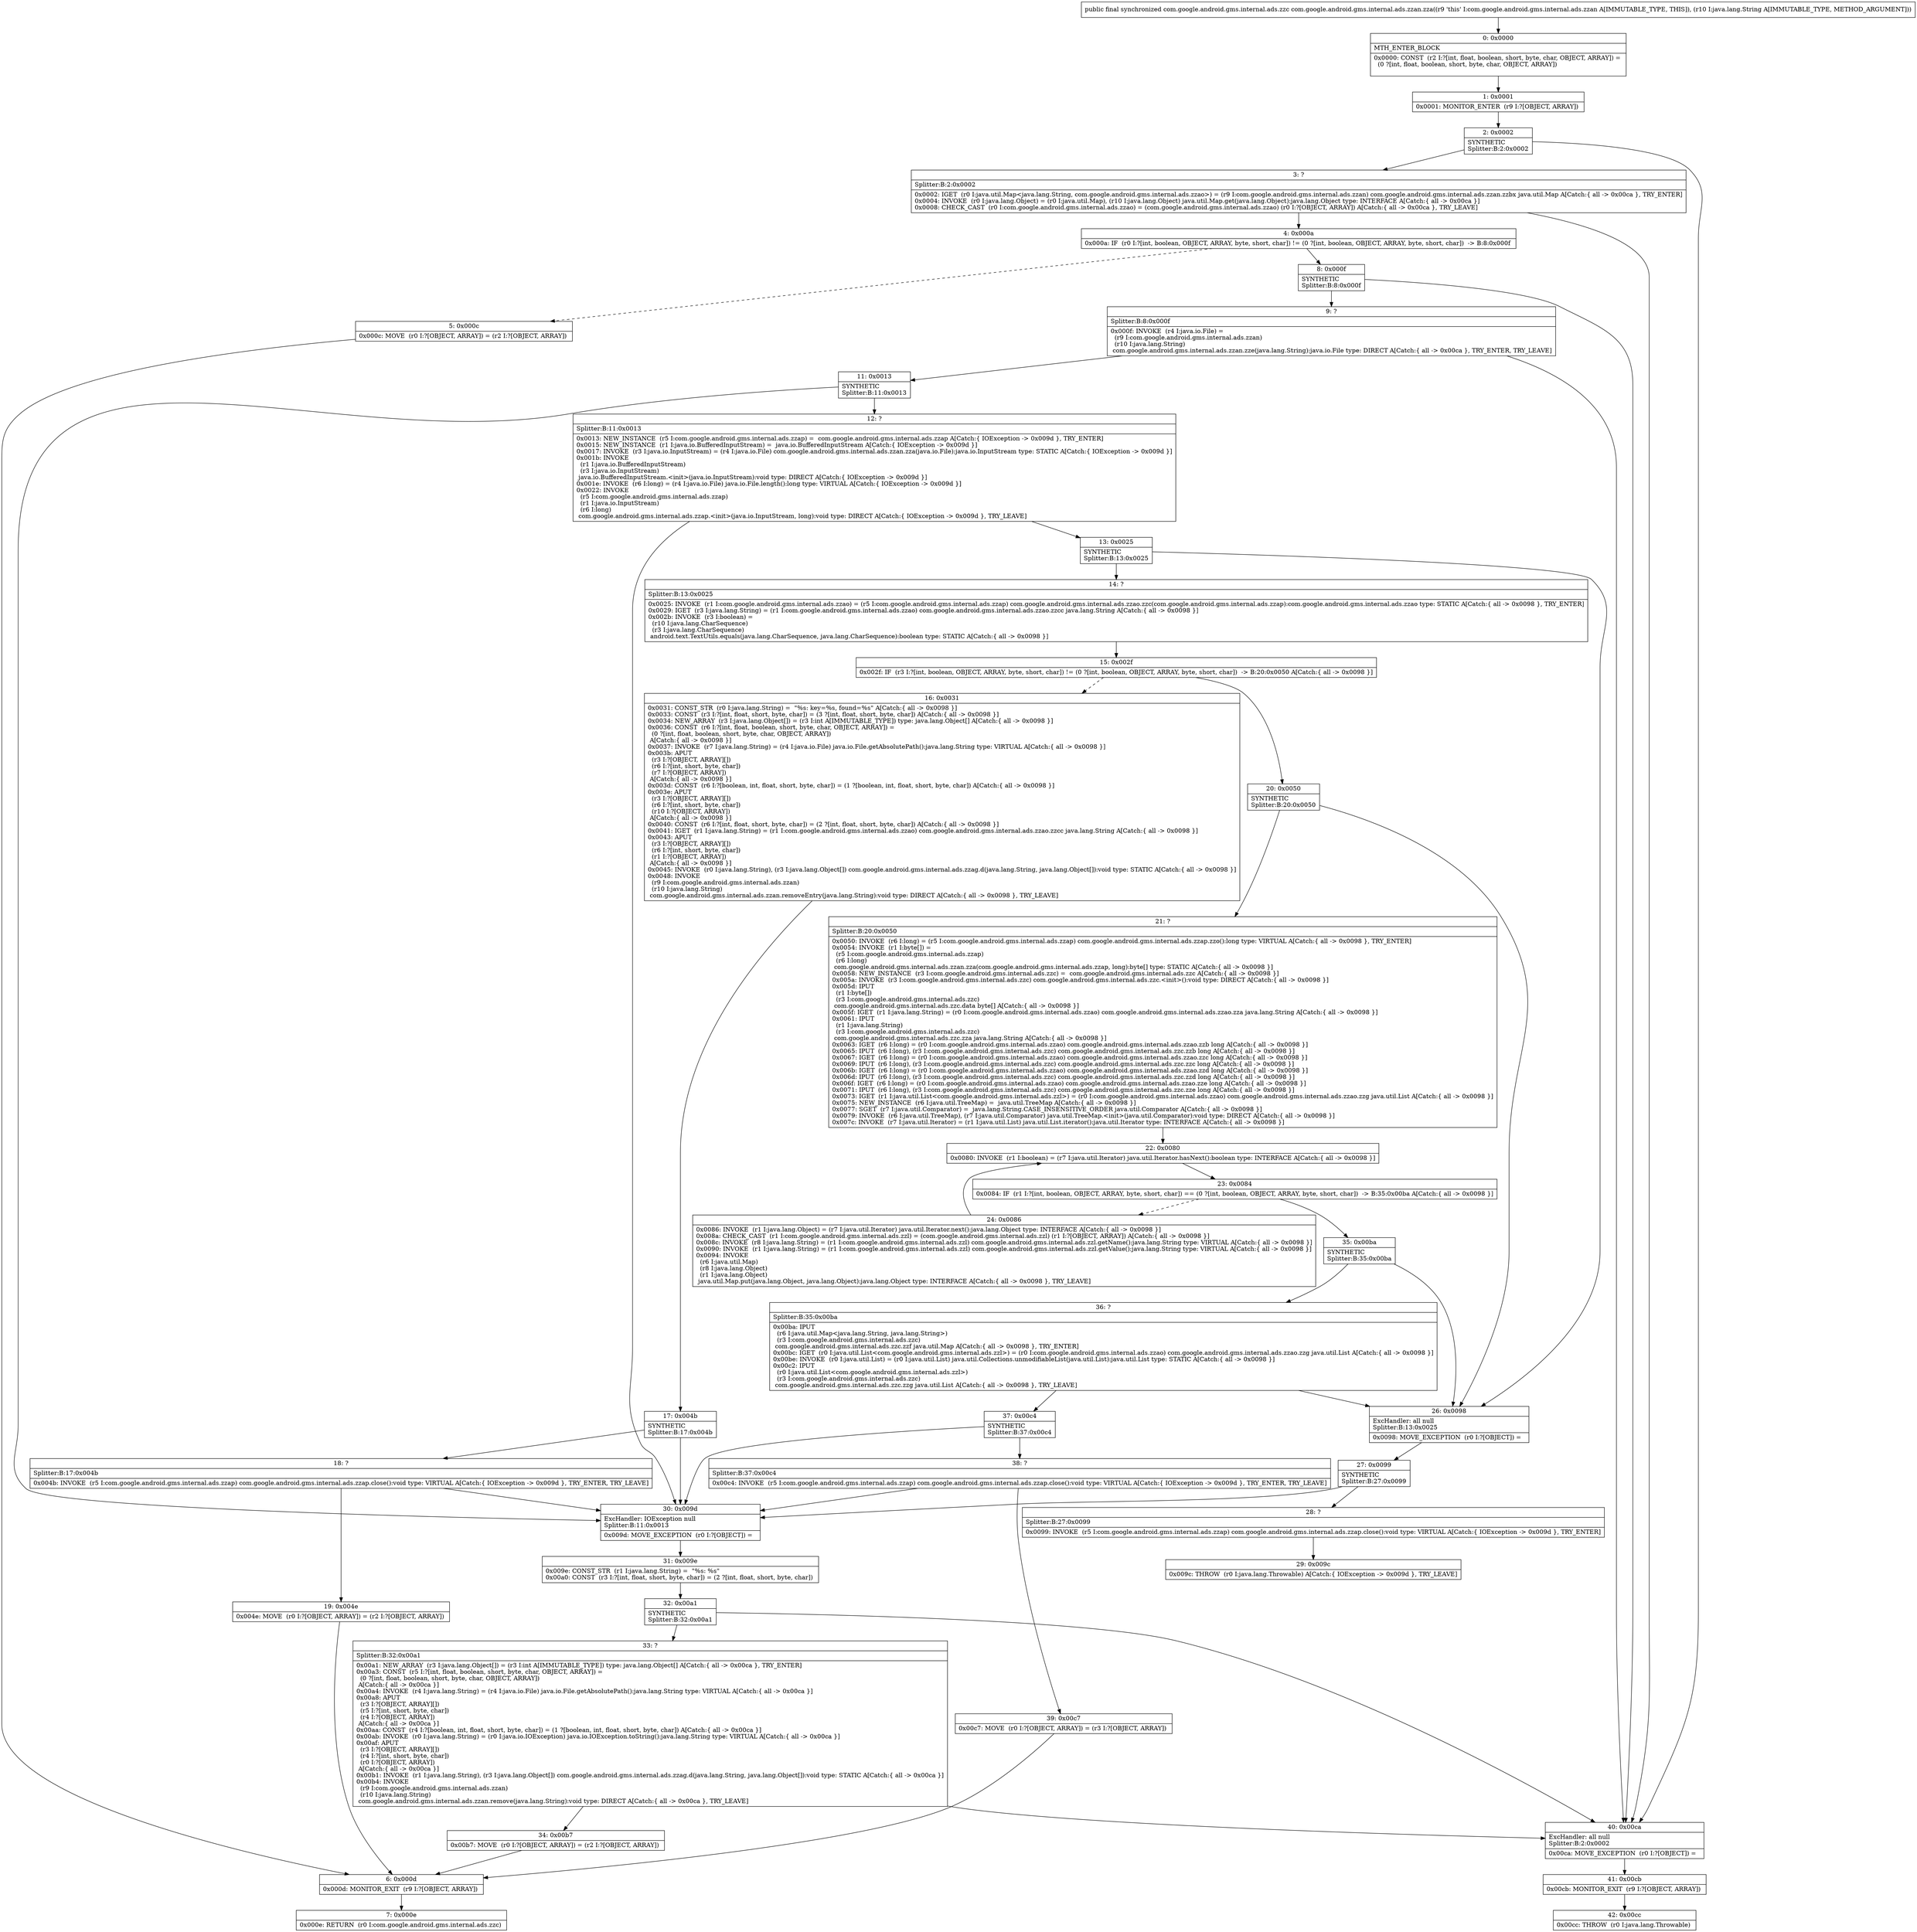 digraph "CFG forcom.google.android.gms.internal.ads.zzan.zza(Ljava\/lang\/String;)Lcom\/google\/android\/gms\/internal\/ads\/zzc;" {
Node_0 [shape=record,label="{0\:\ 0x0000|MTH_ENTER_BLOCK\l|0x0000: CONST  (r2 I:?[int, float, boolean, short, byte, char, OBJECT, ARRAY]) = \l  (0 ?[int, float, boolean, short, byte, char, OBJECT, ARRAY])\l \l}"];
Node_1 [shape=record,label="{1\:\ 0x0001|0x0001: MONITOR_ENTER  (r9 I:?[OBJECT, ARRAY]) \l}"];
Node_2 [shape=record,label="{2\:\ 0x0002|SYNTHETIC\lSplitter:B:2:0x0002\l}"];
Node_3 [shape=record,label="{3\:\ ?|Splitter:B:2:0x0002\l|0x0002: IGET  (r0 I:java.util.Map\<java.lang.String, com.google.android.gms.internal.ads.zzao\>) = (r9 I:com.google.android.gms.internal.ads.zzan) com.google.android.gms.internal.ads.zzan.zzbx java.util.Map A[Catch:\{ all \-\> 0x00ca \}, TRY_ENTER]\l0x0004: INVOKE  (r0 I:java.lang.Object) = (r0 I:java.util.Map), (r10 I:java.lang.Object) java.util.Map.get(java.lang.Object):java.lang.Object type: INTERFACE A[Catch:\{ all \-\> 0x00ca \}]\l0x0008: CHECK_CAST  (r0 I:com.google.android.gms.internal.ads.zzao) = (com.google.android.gms.internal.ads.zzao) (r0 I:?[OBJECT, ARRAY]) A[Catch:\{ all \-\> 0x00ca \}, TRY_LEAVE]\l}"];
Node_4 [shape=record,label="{4\:\ 0x000a|0x000a: IF  (r0 I:?[int, boolean, OBJECT, ARRAY, byte, short, char]) != (0 ?[int, boolean, OBJECT, ARRAY, byte, short, char])  \-\> B:8:0x000f \l}"];
Node_5 [shape=record,label="{5\:\ 0x000c|0x000c: MOVE  (r0 I:?[OBJECT, ARRAY]) = (r2 I:?[OBJECT, ARRAY]) \l}"];
Node_6 [shape=record,label="{6\:\ 0x000d|0x000d: MONITOR_EXIT  (r9 I:?[OBJECT, ARRAY]) \l}"];
Node_7 [shape=record,label="{7\:\ 0x000e|0x000e: RETURN  (r0 I:com.google.android.gms.internal.ads.zzc) \l}"];
Node_8 [shape=record,label="{8\:\ 0x000f|SYNTHETIC\lSplitter:B:8:0x000f\l}"];
Node_9 [shape=record,label="{9\:\ ?|Splitter:B:8:0x000f\l|0x000f: INVOKE  (r4 I:java.io.File) = \l  (r9 I:com.google.android.gms.internal.ads.zzan)\l  (r10 I:java.lang.String)\l com.google.android.gms.internal.ads.zzan.zze(java.lang.String):java.io.File type: DIRECT A[Catch:\{ all \-\> 0x00ca \}, TRY_ENTER, TRY_LEAVE]\l}"];
Node_11 [shape=record,label="{11\:\ 0x0013|SYNTHETIC\lSplitter:B:11:0x0013\l}"];
Node_12 [shape=record,label="{12\:\ ?|Splitter:B:11:0x0013\l|0x0013: NEW_INSTANCE  (r5 I:com.google.android.gms.internal.ads.zzap) =  com.google.android.gms.internal.ads.zzap A[Catch:\{ IOException \-\> 0x009d \}, TRY_ENTER]\l0x0015: NEW_INSTANCE  (r1 I:java.io.BufferedInputStream) =  java.io.BufferedInputStream A[Catch:\{ IOException \-\> 0x009d \}]\l0x0017: INVOKE  (r3 I:java.io.InputStream) = (r4 I:java.io.File) com.google.android.gms.internal.ads.zzan.zza(java.io.File):java.io.InputStream type: STATIC A[Catch:\{ IOException \-\> 0x009d \}]\l0x001b: INVOKE  \l  (r1 I:java.io.BufferedInputStream)\l  (r3 I:java.io.InputStream)\l java.io.BufferedInputStream.\<init\>(java.io.InputStream):void type: DIRECT A[Catch:\{ IOException \-\> 0x009d \}]\l0x001e: INVOKE  (r6 I:long) = (r4 I:java.io.File) java.io.File.length():long type: VIRTUAL A[Catch:\{ IOException \-\> 0x009d \}]\l0x0022: INVOKE  \l  (r5 I:com.google.android.gms.internal.ads.zzap)\l  (r1 I:java.io.InputStream)\l  (r6 I:long)\l com.google.android.gms.internal.ads.zzap.\<init\>(java.io.InputStream, long):void type: DIRECT A[Catch:\{ IOException \-\> 0x009d \}, TRY_LEAVE]\l}"];
Node_13 [shape=record,label="{13\:\ 0x0025|SYNTHETIC\lSplitter:B:13:0x0025\l}"];
Node_14 [shape=record,label="{14\:\ ?|Splitter:B:13:0x0025\l|0x0025: INVOKE  (r1 I:com.google.android.gms.internal.ads.zzao) = (r5 I:com.google.android.gms.internal.ads.zzap) com.google.android.gms.internal.ads.zzao.zzc(com.google.android.gms.internal.ads.zzap):com.google.android.gms.internal.ads.zzao type: STATIC A[Catch:\{ all \-\> 0x0098 \}, TRY_ENTER]\l0x0029: IGET  (r3 I:java.lang.String) = (r1 I:com.google.android.gms.internal.ads.zzao) com.google.android.gms.internal.ads.zzao.zzcc java.lang.String A[Catch:\{ all \-\> 0x0098 \}]\l0x002b: INVOKE  (r3 I:boolean) = \l  (r10 I:java.lang.CharSequence)\l  (r3 I:java.lang.CharSequence)\l android.text.TextUtils.equals(java.lang.CharSequence, java.lang.CharSequence):boolean type: STATIC A[Catch:\{ all \-\> 0x0098 \}]\l}"];
Node_15 [shape=record,label="{15\:\ 0x002f|0x002f: IF  (r3 I:?[int, boolean, OBJECT, ARRAY, byte, short, char]) != (0 ?[int, boolean, OBJECT, ARRAY, byte, short, char])  \-\> B:20:0x0050 A[Catch:\{ all \-\> 0x0098 \}]\l}"];
Node_16 [shape=record,label="{16\:\ 0x0031|0x0031: CONST_STR  (r0 I:java.lang.String) =  \"%s: key=%s, found=%s\" A[Catch:\{ all \-\> 0x0098 \}]\l0x0033: CONST  (r3 I:?[int, float, short, byte, char]) = (3 ?[int, float, short, byte, char]) A[Catch:\{ all \-\> 0x0098 \}]\l0x0034: NEW_ARRAY  (r3 I:java.lang.Object[]) = (r3 I:int A[IMMUTABLE_TYPE]) type: java.lang.Object[] A[Catch:\{ all \-\> 0x0098 \}]\l0x0036: CONST  (r6 I:?[int, float, boolean, short, byte, char, OBJECT, ARRAY]) = \l  (0 ?[int, float, boolean, short, byte, char, OBJECT, ARRAY])\l A[Catch:\{ all \-\> 0x0098 \}]\l0x0037: INVOKE  (r7 I:java.lang.String) = (r4 I:java.io.File) java.io.File.getAbsolutePath():java.lang.String type: VIRTUAL A[Catch:\{ all \-\> 0x0098 \}]\l0x003b: APUT  \l  (r3 I:?[OBJECT, ARRAY][])\l  (r6 I:?[int, short, byte, char])\l  (r7 I:?[OBJECT, ARRAY])\l A[Catch:\{ all \-\> 0x0098 \}]\l0x003d: CONST  (r6 I:?[boolean, int, float, short, byte, char]) = (1 ?[boolean, int, float, short, byte, char]) A[Catch:\{ all \-\> 0x0098 \}]\l0x003e: APUT  \l  (r3 I:?[OBJECT, ARRAY][])\l  (r6 I:?[int, short, byte, char])\l  (r10 I:?[OBJECT, ARRAY])\l A[Catch:\{ all \-\> 0x0098 \}]\l0x0040: CONST  (r6 I:?[int, float, short, byte, char]) = (2 ?[int, float, short, byte, char]) A[Catch:\{ all \-\> 0x0098 \}]\l0x0041: IGET  (r1 I:java.lang.String) = (r1 I:com.google.android.gms.internal.ads.zzao) com.google.android.gms.internal.ads.zzao.zzcc java.lang.String A[Catch:\{ all \-\> 0x0098 \}]\l0x0043: APUT  \l  (r3 I:?[OBJECT, ARRAY][])\l  (r6 I:?[int, short, byte, char])\l  (r1 I:?[OBJECT, ARRAY])\l A[Catch:\{ all \-\> 0x0098 \}]\l0x0045: INVOKE  (r0 I:java.lang.String), (r3 I:java.lang.Object[]) com.google.android.gms.internal.ads.zzag.d(java.lang.String, java.lang.Object[]):void type: STATIC A[Catch:\{ all \-\> 0x0098 \}]\l0x0048: INVOKE  \l  (r9 I:com.google.android.gms.internal.ads.zzan)\l  (r10 I:java.lang.String)\l com.google.android.gms.internal.ads.zzan.removeEntry(java.lang.String):void type: DIRECT A[Catch:\{ all \-\> 0x0098 \}, TRY_LEAVE]\l}"];
Node_17 [shape=record,label="{17\:\ 0x004b|SYNTHETIC\lSplitter:B:17:0x004b\l}"];
Node_18 [shape=record,label="{18\:\ ?|Splitter:B:17:0x004b\l|0x004b: INVOKE  (r5 I:com.google.android.gms.internal.ads.zzap) com.google.android.gms.internal.ads.zzap.close():void type: VIRTUAL A[Catch:\{ IOException \-\> 0x009d \}, TRY_ENTER, TRY_LEAVE]\l}"];
Node_19 [shape=record,label="{19\:\ 0x004e|0x004e: MOVE  (r0 I:?[OBJECT, ARRAY]) = (r2 I:?[OBJECT, ARRAY]) \l}"];
Node_20 [shape=record,label="{20\:\ 0x0050|SYNTHETIC\lSplitter:B:20:0x0050\l}"];
Node_21 [shape=record,label="{21\:\ ?|Splitter:B:20:0x0050\l|0x0050: INVOKE  (r6 I:long) = (r5 I:com.google.android.gms.internal.ads.zzap) com.google.android.gms.internal.ads.zzap.zzo():long type: VIRTUAL A[Catch:\{ all \-\> 0x0098 \}, TRY_ENTER]\l0x0054: INVOKE  (r1 I:byte[]) = \l  (r5 I:com.google.android.gms.internal.ads.zzap)\l  (r6 I:long)\l com.google.android.gms.internal.ads.zzan.zza(com.google.android.gms.internal.ads.zzap, long):byte[] type: STATIC A[Catch:\{ all \-\> 0x0098 \}]\l0x0058: NEW_INSTANCE  (r3 I:com.google.android.gms.internal.ads.zzc) =  com.google.android.gms.internal.ads.zzc A[Catch:\{ all \-\> 0x0098 \}]\l0x005a: INVOKE  (r3 I:com.google.android.gms.internal.ads.zzc) com.google.android.gms.internal.ads.zzc.\<init\>():void type: DIRECT A[Catch:\{ all \-\> 0x0098 \}]\l0x005d: IPUT  \l  (r1 I:byte[])\l  (r3 I:com.google.android.gms.internal.ads.zzc)\l com.google.android.gms.internal.ads.zzc.data byte[] A[Catch:\{ all \-\> 0x0098 \}]\l0x005f: IGET  (r1 I:java.lang.String) = (r0 I:com.google.android.gms.internal.ads.zzao) com.google.android.gms.internal.ads.zzao.zza java.lang.String A[Catch:\{ all \-\> 0x0098 \}]\l0x0061: IPUT  \l  (r1 I:java.lang.String)\l  (r3 I:com.google.android.gms.internal.ads.zzc)\l com.google.android.gms.internal.ads.zzc.zza java.lang.String A[Catch:\{ all \-\> 0x0098 \}]\l0x0063: IGET  (r6 I:long) = (r0 I:com.google.android.gms.internal.ads.zzao) com.google.android.gms.internal.ads.zzao.zzb long A[Catch:\{ all \-\> 0x0098 \}]\l0x0065: IPUT  (r6 I:long), (r3 I:com.google.android.gms.internal.ads.zzc) com.google.android.gms.internal.ads.zzc.zzb long A[Catch:\{ all \-\> 0x0098 \}]\l0x0067: IGET  (r6 I:long) = (r0 I:com.google.android.gms.internal.ads.zzao) com.google.android.gms.internal.ads.zzao.zzc long A[Catch:\{ all \-\> 0x0098 \}]\l0x0069: IPUT  (r6 I:long), (r3 I:com.google.android.gms.internal.ads.zzc) com.google.android.gms.internal.ads.zzc.zzc long A[Catch:\{ all \-\> 0x0098 \}]\l0x006b: IGET  (r6 I:long) = (r0 I:com.google.android.gms.internal.ads.zzao) com.google.android.gms.internal.ads.zzao.zzd long A[Catch:\{ all \-\> 0x0098 \}]\l0x006d: IPUT  (r6 I:long), (r3 I:com.google.android.gms.internal.ads.zzc) com.google.android.gms.internal.ads.zzc.zzd long A[Catch:\{ all \-\> 0x0098 \}]\l0x006f: IGET  (r6 I:long) = (r0 I:com.google.android.gms.internal.ads.zzao) com.google.android.gms.internal.ads.zzao.zze long A[Catch:\{ all \-\> 0x0098 \}]\l0x0071: IPUT  (r6 I:long), (r3 I:com.google.android.gms.internal.ads.zzc) com.google.android.gms.internal.ads.zzc.zze long A[Catch:\{ all \-\> 0x0098 \}]\l0x0073: IGET  (r1 I:java.util.List\<com.google.android.gms.internal.ads.zzl\>) = (r0 I:com.google.android.gms.internal.ads.zzao) com.google.android.gms.internal.ads.zzao.zzg java.util.List A[Catch:\{ all \-\> 0x0098 \}]\l0x0075: NEW_INSTANCE  (r6 I:java.util.TreeMap) =  java.util.TreeMap A[Catch:\{ all \-\> 0x0098 \}]\l0x0077: SGET  (r7 I:java.util.Comparator) =  java.lang.String.CASE_INSENSITIVE_ORDER java.util.Comparator A[Catch:\{ all \-\> 0x0098 \}]\l0x0079: INVOKE  (r6 I:java.util.TreeMap), (r7 I:java.util.Comparator) java.util.TreeMap.\<init\>(java.util.Comparator):void type: DIRECT A[Catch:\{ all \-\> 0x0098 \}]\l0x007c: INVOKE  (r7 I:java.util.Iterator) = (r1 I:java.util.List) java.util.List.iterator():java.util.Iterator type: INTERFACE A[Catch:\{ all \-\> 0x0098 \}]\l}"];
Node_22 [shape=record,label="{22\:\ 0x0080|0x0080: INVOKE  (r1 I:boolean) = (r7 I:java.util.Iterator) java.util.Iterator.hasNext():boolean type: INTERFACE A[Catch:\{ all \-\> 0x0098 \}]\l}"];
Node_23 [shape=record,label="{23\:\ 0x0084|0x0084: IF  (r1 I:?[int, boolean, OBJECT, ARRAY, byte, short, char]) == (0 ?[int, boolean, OBJECT, ARRAY, byte, short, char])  \-\> B:35:0x00ba A[Catch:\{ all \-\> 0x0098 \}]\l}"];
Node_24 [shape=record,label="{24\:\ 0x0086|0x0086: INVOKE  (r1 I:java.lang.Object) = (r7 I:java.util.Iterator) java.util.Iterator.next():java.lang.Object type: INTERFACE A[Catch:\{ all \-\> 0x0098 \}]\l0x008a: CHECK_CAST  (r1 I:com.google.android.gms.internal.ads.zzl) = (com.google.android.gms.internal.ads.zzl) (r1 I:?[OBJECT, ARRAY]) A[Catch:\{ all \-\> 0x0098 \}]\l0x008c: INVOKE  (r8 I:java.lang.String) = (r1 I:com.google.android.gms.internal.ads.zzl) com.google.android.gms.internal.ads.zzl.getName():java.lang.String type: VIRTUAL A[Catch:\{ all \-\> 0x0098 \}]\l0x0090: INVOKE  (r1 I:java.lang.String) = (r1 I:com.google.android.gms.internal.ads.zzl) com.google.android.gms.internal.ads.zzl.getValue():java.lang.String type: VIRTUAL A[Catch:\{ all \-\> 0x0098 \}]\l0x0094: INVOKE  \l  (r6 I:java.util.Map)\l  (r8 I:java.lang.Object)\l  (r1 I:java.lang.Object)\l java.util.Map.put(java.lang.Object, java.lang.Object):java.lang.Object type: INTERFACE A[Catch:\{ all \-\> 0x0098 \}, TRY_LEAVE]\l}"];
Node_26 [shape=record,label="{26\:\ 0x0098|ExcHandler: all null\lSplitter:B:13:0x0025\l|0x0098: MOVE_EXCEPTION  (r0 I:?[OBJECT]) =  \l}"];
Node_27 [shape=record,label="{27\:\ 0x0099|SYNTHETIC\lSplitter:B:27:0x0099\l}"];
Node_28 [shape=record,label="{28\:\ ?|Splitter:B:27:0x0099\l|0x0099: INVOKE  (r5 I:com.google.android.gms.internal.ads.zzap) com.google.android.gms.internal.ads.zzap.close():void type: VIRTUAL A[Catch:\{ IOException \-\> 0x009d \}, TRY_ENTER]\l}"];
Node_29 [shape=record,label="{29\:\ 0x009c|0x009c: THROW  (r0 I:java.lang.Throwable) A[Catch:\{ IOException \-\> 0x009d \}, TRY_LEAVE]\l}"];
Node_30 [shape=record,label="{30\:\ 0x009d|ExcHandler: IOException null\lSplitter:B:11:0x0013\l|0x009d: MOVE_EXCEPTION  (r0 I:?[OBJECT]) =  \l}"];
Node_31 [shape=record,label="{31\:\ 0x009e|0x009e: CONST_STR  (r1 I:java.lang.String) =  \"%s: %s\" \l0x00a0: CONST  (r3 I:?[int, float, short, byte, char]) = (2 ?[int, float, short, byte, char]) \l}"];
Node_32 [shape=record,label="{32\:\ 0x00a1|SYNTHETIC\lSplitter:B:32:0x00a1\l}"];
Node_33 [shape=record,label="{33\:\ ?|Splitter:B:32:0x00a1\l|0x00a1: NEW_ARRAY  (r3 I:java.lang.Object[]) = (r3 I:int A[IMMUTABLE_TYPE]) type: java.lang.Object[] A[Catch:\{ all \-\> 0x00ca \}, TRY_ENTER]\l0x00a3: CONST  (r5 I:?[int, float, boolean, short, byte, char, OBJECT, ARRAY]) = \l  (0 ?[int, float, boolean, short, byte, char, OBJECT, ARRAY])\l A[Catch:\{ all \-\> 0x00ca \}]\l0x00a4: INVOKE  (r4 I:java.lang.String) = (r4 I:java.io.File) java.io.File.getAbsolutePath():java.lang.String type: VIRTUAL A[Catch:\{ all \-\> 0x00ca \}]\l0x00a8: APUT  \l  (r3 I:?[OBJECT, ARRAY][])\l  (r5 I:?[int, short, byte, char])\l  (r4 I:?[OBJECT, ARRAY])\l A[Catch:\{ all \-\> 0x00ca \}]\l0x00aa: CONST  (r4 I:?[boolean, int, float, short, byte, char]) = (1 ?[boolean, int, float, short, byte, char]) A[Catch:\{ all \-\> 0x00ca \}]\l0x00ab: INVOKE  (r0 I:java.lang.String) = (r0 I:java.io.IOException) java.io.IOException.toString():java.lang.String type: VIRTUAL A[Catch:\{ all \-\> 0x00ca \}]\l0x00af: APUT  \l  (r3 I:?[OBJECT, ARRAY][])\l  (r4 I:?[int, short, byte, char])\l  (r0 I:?[OBJECT, ARRAY])\l A[Catch:\{ all \-\> 0x00ca \}]\l0x00b1: INVOKE  (r1 I:java.lang.String), (r3 I:java.lang.Object[]) com.google.android.gms.internal.ads.zzag.d(java.lang.String, java.lang.Object[]):void type: STATIC A[Catch:\{ all \-\> 0x00ca \}]\l0x00b4: INVOKE  \l  (r9 I:com.google.android.gms.internal.ads.zzan)\l  (r10 I:java.lang.String)\l com.google.android.gms.internal.ads.zzan.remove(java.lang.String):void type: DIRECT A[Catch:\{ all \-\> 0x00ca \}, TRY_LEAVE]\l}"];
Node_34 [shape=record,label="{34\:\ 0x00b7|0x00b7: MOVE  (r0 I:?[OBJECT, ARRAY]) = (r2 I:?[OBJECT, ARRAY]) \l}"];
Node_35 [shape=record,label="{35\:\ 0x00ba|SYNTHETIC\lSplitter:B:35:0x00ba\l}"];
Node_36 [shape=record,label="{36\:\ ?|Splitter:B:35:0x00ba\l|0x00ba: IPUT  \l  (r6 I:java.util.Map\<java.lang.String, java.lang.String\>)\l  (r3 I:com.google.android.gms.internal.ads.zzc)\l com.google.android.gms.internal.ads.zzc.zzf java.util.Map A[Catch:\{ all \-\> 0x0098 \}, TRY_ENTER]\l0x00bc: IGET  (r0 I:java.util.List\<com.google.android.gms.internal.ads.zzl\>) = (r0 I:com.google.android.gms.internal.ads.zzao) com.google.android.gms.internal.ads.zzao.zzg java.util.List A[Catch:\{ all \-\> 0x0098 \}]\l0x00be: INVOKE  (r0 I:java.util.List) = (r0 I:java.util.List) java.util.Collections.unmodifiableList(java.util.List):java.util.List type: STATIC A[Catch:\{ all \-\> 0x0098 \}]\l0x00c2: IPUT  \l  (r0 I:java.util.List\<com.google.android.gms.internal.ads.zzl\>)\l  (r3 I:com.google.android.gms.internal.ads.zzc)\l com.google.android.gms.internal.ads.zzc.zzg java.util.List A[Catch:\{ all \-\> 0x0098 \}, TRY_LEAVE]\l}"];
Node_37 [shape=record,label="{37\:\ 0x00c4|SYNTHETIC\lSplitter:B:37:0x00c4\l}"];
Node_38 [shape=record,label="{38\:\ ?|Splitter:B:37:0x00c4\l|0x00c4: INVOKE  (r5 I:com.google.android.gms.internal.ads.zzap) com.google.android.gms.internal.ads.zzap.close():void type: VIRTUAL A[Catch:\{ IOException \-\> 0x009d \}, TRY_ENTER, TRY_LEAVE]\l}"];
Node_39 [shape=record,label="{39\:\ 0x00c7|0x00c7: MOVE  (r0 I:?[OBJECT, ARRAY]) = (r3 I:?[OBJECT, ARRAY]) \l}"];
Node_40 [shape=record,label="{40\:\ 0x00ca|ExcHandler: all null\lSplitter:B:2:0x0002\l|0x00ca: MOVE_EXCEPTION  (r0 I:?[OBJECT]) =  \l}"];
Node_41 [shape=record,label="{41\:\ 0x00cb|0x00cb: MONITOR_EXIT  (r9 I:?[OBJECT, ARRAY]) \l}"];
Node_42 [shape=record,label="{42\:\ 0x00cc|0x00cc: THROW  (r0 I:java.lang.Throwable) \l}"];
MethodNode[shape=record,label="{public final synchronized com.google.android.gms.internal.ads.zzc com.google.android.gms.internal.ads.zzan.zza((r9 'this' I:com.google.android.gms.internal.ads.zzan A[IMMUTABLE_TYPE, THIS]), (r10 I:java.lang.String A[IMMUTABLE_TYPE, METHOD_ARGUMENT])) }"];
MethodNode -> Node_0;
Node_0 -> Node_1;
Node_1 -> Node_2;
Node_2 -> Node_3;
Node_2 -> Node_40;
Node_3 -> Node_4;
Node_3 -> Node_40;
Node_4 -> Node_5[style=dashed];
Node_4 -> Node_8;
Node_5 -> Node_6;
Node_6 -> Node_7;
Node_8 -> Node_9;
Node_8 -> Node_40;
Node_9 -> Node_40;
Node_9 -> Node_11;
Node_11 -> Node_12;
Node_11 -> Node_30;
Node_12 -> Node_13;
Node_12 -> Node_30;
Node_13 -> Node_14;
Node_13 -> Node_26;
Node_14 -> Node_15;
Node_15 -> Node_16[style=dashed];
Node_15 -> Node_20;
Node_16 -> Node_17;
Node_17 -> Node_18;
Node_17 -> Node_30;
Node_18 -> Node_19;
Node_18 -> Node_30;
Node_19 -> Node_6;
Node_20 -> Node_21;
Node_20 -> Node_26;
Node_21 -> Node_22;
Node_22 -> Node_23;
Node_23 -> Node_24[style=dashed];
Node_23 -> Node_35;
Node_24 -> Node_22;
Node_26 -> Node_27;
Node_27 -> Node_28;
Node_27 -> Node_30;
Node_28 -> Node_29;
Node_30 -> Node_31;
Node_31 -> Node_32;
Node_32 -> Node_33;
Node_32 -> Node_40;
Node_33 -> Node_34;
Node_33 -> Node_40;
Node_34 -> Node_6;
Node_35 -> Node_36;
Node_35 -> Node_26;
Node_36 -> Node_37;
Node_36 -> Node_26;
Node_37 -> Node_38;
Node_37 -> Node_30;
Node_38 -> Node_39;
Node_38 -> Node_30;
Node_39 -> Node_6;
Node_40 -> Node_41;
Node_41 -> Node_42;
}

